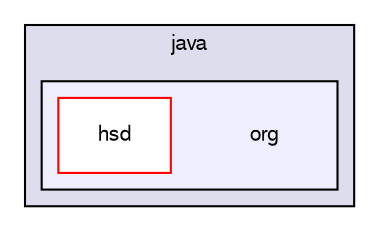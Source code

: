 digraph "src/main/java/org" {
  bgcolor=transparent;
  compound=true
  node [ fontsize="10", fontname="FreeSans"];
  edge [ labelfontsize="10", labelfontname="FreeSans"];
  subgraph clusterdir_84c78e84247dc1182736a19439592528 {
    graph [ bgcolor="#ddddee", pencolor="black", label="java" fontname="FreeSans", fontsize="10", URL="dir_84c78e84247dc1182736a19439592528.html"]
  subgraph clusterdir_540a1fddfcb13bbf0544e3e34bc1d950 {
    graph [ bgcolor="#eeeeff", pencolor="black", label="" URL="dir_540a1fddfcb13bbf0544e3e34bc1d950.html"];
    dir_540a1fddfcb13bbf0544e3e34bc1d950 [shape=plaintext label="org"];
    dir_6bec1566bf614276f9e07f6b50ee4a04 [shape=box label="hsd" color="red" fillcolor="white" style="filled" URL="dir_6bec1566bf614276f9e07f6b50ee4a04.html"];
  }
  }
}
